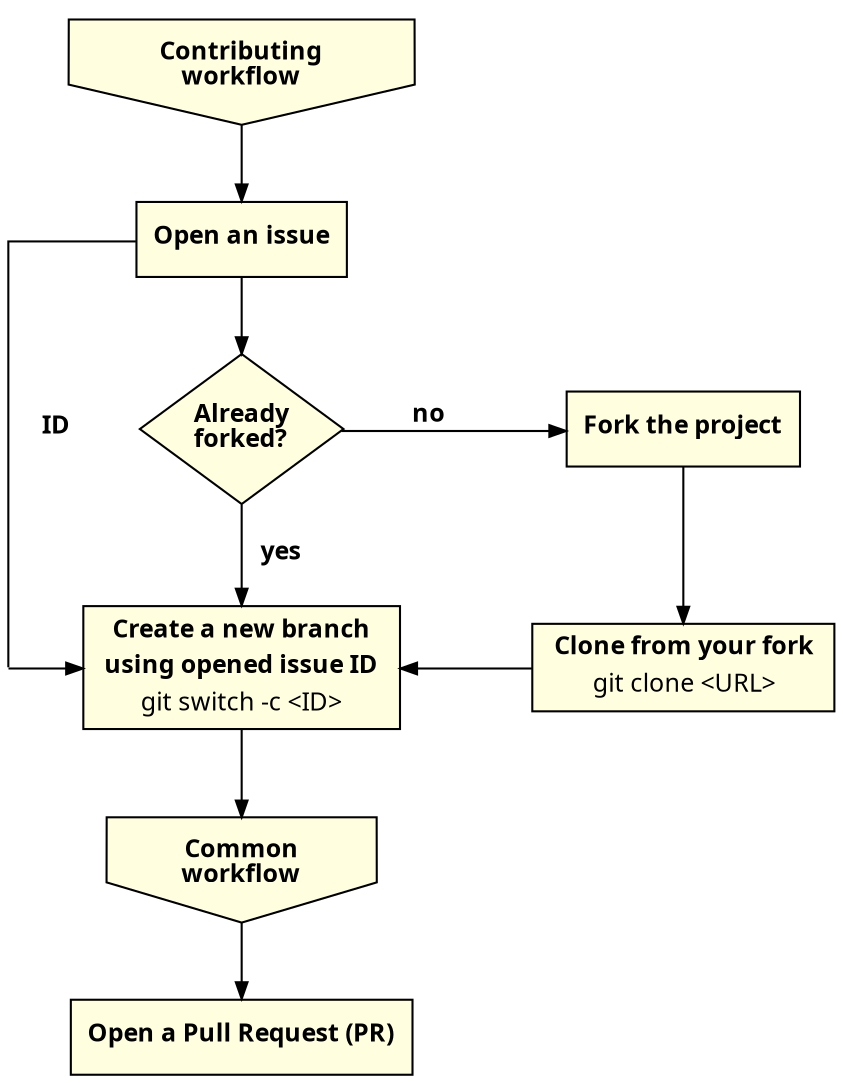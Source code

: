 digraph contributingworkflow {
    splines = ortho;

    edge [
        arrowsize = 0.8,
        fontname = "Verdana",
        fontsize = 12
    ]

    node [
        shape = rect,
        style = filled,
        fillcolor = lightyellow,
        fontname = "Verdana",
        fontsize = 12
    ]

    // dot
    dot1 [
        shape = point,
        style = invis,
        width = 0
    ]

    // workflow
    contributing_workflow [
        shape = invhouse,
        label = <<b>Contributing<br/>workflow</b>>,
        group = g1
    ]
    common_workflow [
        shape = invhouse,
        label = <<b>Common<br/>workflow</b>>,
        group = g1
    ]

    // actions
    open_issue [
        label = <<b>Open an issue</b>>,
        group = g1
    ]
    fork_project [
        label = <<b>Fork the project</b>>
    ]
    pull_request [
        label = <<b>Open a Pull Request (PR)</b>>,
        group = g1
    ]

    // decisions
    already_forked [
        shape = diamond,
        label = <<b>Already<br/>forked?</b>>,
        height = 1,
        group = g1
    ]

    // commands
    git_clone [
        label = <
            <table border="0" cellborder="0" cellspacing="0">
            <tr><td><b>Clone from your fork</b></td></tr>
            <tr><td>git clone &lt;URL&gt;</td></tr>
            </table>
        >
    ]
    git_switch [
        label = <
            <table border="0" cellborder="0" cellspacing="0">
            <tr><td><b>Create a new branch</b></td></tr>
            <tr><td><b>using opened issue ID</b></td></tr>
            <tr><td>git switch -c &lt;ID&gt;</td></tr>
            </table>
        >,
        group = g1
    ]

    // relations
    contributing_workflow -> open_issue
    open_issue -> already_forked
    already_forked -> git_switch [label = <<b>   yes</b>>]
    already_forked -> fork_project [xlabel = <<b>no</b>>, minlen = 3]
    open_issue -> dot1 [ label = <<b>ID</b>>, dir = none]
    dot1 -> git_switch
    git_switch -> common_workflow
    common_workflow -> pull_request
    fork_project -> git_clone
    git_clone -> git_switch [ constraint = false ]

    // put already_forked  and fork_project in the same row
    {rank = same; already_forked; fork_project; }
    {rank = same; git_switch; git_clone; }
    {rank = same; dot1; git_switch; }
}
